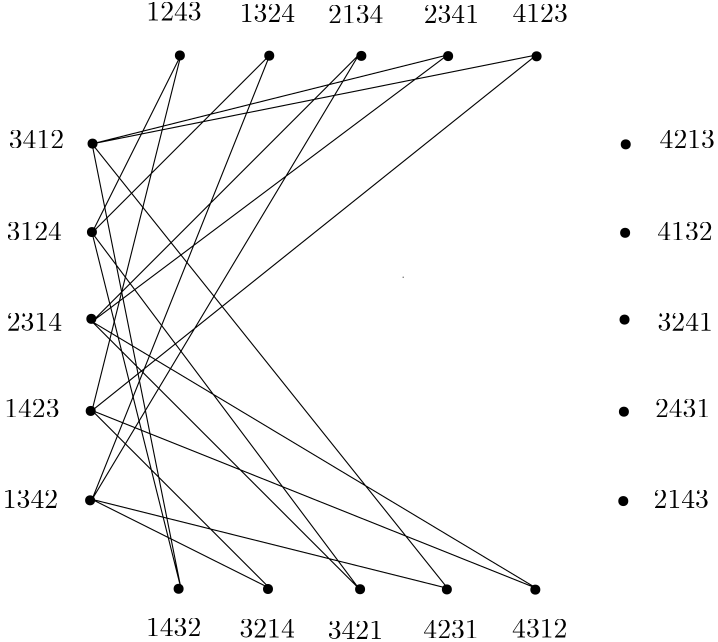 <?xml version="1.0"?>
<!DOCTYPE ipe SYSTEM "ipe.dtd">
<ipe version="70218" creator="Ipe 7.2.29">
<info created="D:20250729165640" modified="D:20250802101458"/>
<ipestyle name="basic">
<symbol name="arrow/arc(spx)">
<path stroke="sym-stroke" fill="sym-stroke" pen="sym-pen">
0 0 m
-1 0.333 l
-1 -0.333 l
h
</path>
</symbol>
<symbol name="arrow/farc(spx)">
<path stroke="sym-stroke" fill="white" pen="sym-pen">
0 0 m
-1 0.333 l
-1 -0.333 l
h
</path>
</symbol>
<symbol name="arrow/ptarc(spx)">
<path stroke="sym-stroke" fill="sym-stroke" pen="sym-pen">
0 0 m
-1 0.333 l
-0.8 0 l
-1 -0.333 l
h
</path>
</symbol>
<symbol name="arrow/fptarc(spx)">
<path stroke="sym-stroke" fill="white" pen="sym-pen">
0 0 m
-1 0.333 l
-0.8 0 l
-1 -0.333 l
h
</path>
</symbol>
<symbol name="mark/circle(sx)" transformations="translations">
<path fill="sym-stroke">
0.6 0 0 0.6 0 0 e
0.4 0 0 0.4 0 0 e
</path>
</symbol>
<symbol name="mark/disk(sx)" transformations="translations">
<path fill="sym-stroke">
0.6 0 0 0.6 0 0 e
</path>
</symbol>
<symbol name="mark/fdisk(sfx)" transformations="translations">
<group>
<path fill="sym-fill">
0.5 0 0 0.5 0 0 e
</path>
<path fill="sym-stroke" fillrule="eofill">
0.6 0 0 0.6 0 0 e
0.4 0 0 0.4 0 0 e
</path>
</group>
</symbol>
<symbol name="mark/box(sx)" transformations="translations">
<path fill="sym-stroke" fillrule="eofill">
-0.6 -0.6 m
0.6 -0.6 l
0.6 0.6 l
-0.6 0.6 l
h
-0.4 -0.4 m
0.4 -0.4 l
0.4 0.4 l
-0.4 0.4 l
h
</path>
</symbol>
<symbol name="mark/square(sx)" transformations="translations">
<path fill="sym-stroke">
-0.6 -0.6 m
0.6 -0.6 l
0.6 0.6 l
-0.6 0.6 l
h
</path>
</symbol>
<symbol name="mark/fsquare(sfx)" transformations="translations">
<group>
<path fill="sym-fill">
-0.5 -0.5 m
0.5 -0.5 l
0.5 0.5 l
-0.5 0.5 l
h
</path>
<path fill="sym-stroke" fillrule="eofill">
-0.6 -0.6 m
0.6 -0.6 l
0.6 0.6 l
-0.6 0.6 l
h
-0.4 -0.4 m
0.4 -0.4 l
0.4 0.4 l
-0.4 0.4 l
h
</path>
</group>
</symbol>
<symbol name="mark/cross(sx)" transformations="translations">
<group>
<path fill="sym-stroke">
-0.43 -0.57 m
0.57 0.43 l
0.43 0.57 l
-0.57 -0.43 l
h
</path>
<path fill="sym-stroke">
-0.43 0.57 m
0.57 -0.43 l
0.43 -0.57 l
-0.57 0.43 l
h
</path>
</group>
</symbol>
<symbol name="arrow/fnormal(spx)">
<path stroke="sym-stroke" fill="white" pen="sym-pen">
0 0 m
-1 0.333 l
-1 -0.333 l
h
</path>
</symbol>
<symbol name="arrow/pointed(spx)">
<path stroke="sym-stroke" fill="sym-stroke" pen="sym-pen">
0 0 m
-1 0.333 l
-0.8 0 l
-1 -0.333 l
h
</path>
</symbol>
<symbol name="arrow/fpointed(spx)">
<path stroke="sym-stroke" fill="white" pen="sym-pen">
0 0 m
-1 0.333 l
-0.8 0 l
-1 -0.333 l
h
</path>
</symbol>
<symbol name="arrow/linear(spx)">
<path stroke="sym-stroke" pen="sym-pen">
-1 0.333 m
0 0 l
-1 -0.333 l
</path>
</symbol>
<symbol name="arrow/fdouble(spx)">
<path stroke="sym-stroke" fill="white" pen="sym-pen">
0 0 m
-1 0.333 l
-1 -0.333 l
h
-1 0 m
-2 0.333 l
-2 -0.333 l
h
</path>
</symbol>
<symbol name="arrow/double(spx)">
<path stroke="sym-stroke" fill="sym-stroke" pen="sym-pen">
0 0 m
-1 0.333 l
-1 -0.333 l
h
-1 0 m
-2 0.333 l
-2 -0.333 l
h
</path>
</symbol>
<symbol name="arrow/mid-normal(spx)">
<path stroke="sym-stroke" fill="sym-stroke" pen="sym-pen">
0.5 0 m
-0.5 0.333 l
-0.5 -0.333 l
h
</path>
</symbol>
<symbol name="arrow/mid-fnormal(spx)">
<path stroke="sym-stroke" fill="white" pen="sym-pen">
0.5 0 m
-0.5 0.333 l
-0.5 -0.333 l
h
</path>
</symbol>
<symbol name="arrow/mid-pointed(spx)">
<path stroke="sym-stroke" fill="sym-stroke" pen="sym-pen">
0.5 0 m
-0.5 0.333 l
-0.3 0 l
-0.5 -0.333 l
h
</path>
</symbol>
<symbol name="arrow/mid-fpointed(spx)">
<path stroke="sym-stroke" fill="white" pen="sym-pen">
0.5 0 m
-0.5 0.333 l
-0.3 0 l
-0.5 -0.333 l
h
</path>
</symbol>
<symbol name="arrow/mid-double(spx)">
<path stroke="sym-stroke" fill="sym-stroke" pen="sym-pen">
1 0 m
0 0.333 l
0 -0.333 l
h
0 0 m
-1 0.333 l
-1 -0.333 l
h
</path>
</symbol>
<symbol name="arrow/mid-fdouble(spx)">
<path stroke="sym-stroke" fill="white" pen="sym-pen">
1 0 m
0 0.333 l
0 -0.333 l
h
0 0 m
-1 0.333 l
-1 -0.333 l
h
</path>
</symbol>
<anglesize name="22.5 deg" value="22.5"/>
<anglesize name="30 deg" value="30"/>
<anglesize name="45 deg" value="45"/>
<anglesize name="60 deg" value="60"/>
<anglesize name="90 deg" value="90"/>
<arrowsize name="large" value="10"/>
<arrowsize name="small" value="5"/>
<arrowsize name="tiny" value="3"/>
<color name="blue" value="0 0 1"/>
<color name="brown" value="0.647 0.165 0.165"/>
<color name="darkblue" value="0 0 0.545"/>
<color name="darkcyan" value="0 0.545 0.545"/>
<color name="darkgray" value="0.663"/>
<color name="darkgreen" value="0 0.392 0"/>
<color name="darkmagenta" value="0.545 0 0.545"/>
<color name="darkorange" value="1 0.549 0"/>
<color name="darkred" value="0.545 0 0"/>
<color name="gold" value="1 0.843 0"/>
<color name="gray" value="0.745"/>
<color name="green" value="0 1 0"/>
<color name="lightblue" value="0.678 0.847 0.902"/>
<color name="lightcyan" value="0.878 1 1"/>
<color name="lightgray" value="0.827"/>
<color name="lightgreen" value="0.565 0.933 0.565"/>
<color name="lightyellow" value="1 1 0.878"/>
<color name="navy" value="0 0 0.502"/>
<color name="orange" value="1 0.647 0"/>
<color name="pink" value="1 0.753 0.796"/>
<color name="purple" value="0.627 0.125 0.941"/>
<color name="red" value="1 0 0"/>
<color name="seagreen" value="0.18 0.545 0.341"/>
<color name="turquoise" value="0.251 0.878 0.816"/>
<color name="violet" value="0.933 0.51 0.933"/>
<color name="yellow" value="1 1 0"/>
<dashstyle name="dash dot dotted" value="[4 2 1 2 1 2] 0"/>
<dashstyle name="dash dotted" value="[4 2 1 2] 0"/>
<dashstyle name="dashed" value="[4] 0"/>
<dashstyle name="dotted" value="[1 3] 0"/>
<gridsize name="10 pts (~3.5 mm)" value="10"/>
<gridsize name="14 pts (~5 mm)" value="14"/>
<gridsize name="16 pts (~6 mm)" value="16"/>
<gridsize name="20 pts (~7 mm)" value="20"/>
<gridsize name="28 pts (~10 mm)" value="28"/>
<gridsize name="32 pts (~12 mm)" value="32"/>
<gridsize name="4 pts" value="4"/>
<gridsize name="56 pts (~20 mm)" value="56"/>
<gridsize name="8 pts (~3 mm)" value="8"/>
<opacity name="10%" value="0.1"/>
<opacity name="30%" value="0.3"/>
<opacity name="50%" value="0.5"/>
<opacity name="75%" value="0.75"/>
<pen name="fat" value="1.2"/>
<pen name="heavier" value="0.8"/>
<pen name="ultrafat" value="2"/>
<symbolsize name="large" value="5"/>
<symbolsize name="small" value="2"/>
<symbolsize name="tiny" value="1.1"/>
<textsize name="Huge" value="\Huge"/>
<textsize name="LARGE" value="\LARGE"/>
<textsize name="Large" value="\Large"/>
<textsize name="footnote" value="\footnotesize"/>
<textsize name="huge" value="\huge"/>
<textsize name="large" value="\large"/>
<textsize name="script" value="\scriptsize"/>
<textsize name="small" value="\small"/>
<textsize name="tiny" value="\tiny"/>
<textstyle name="center" begin="\begin{center}" end="\end{center}"/>
<textstyle name="item" begin="\begin{itemize}\item{}" end="\end{itemize}"/>
<textstyle name="itemize" begin="\begin{itemize}" end="\end{itemize}"/>
<tiling name="falling" angle="-60" step="4" width="1"/>
<tiling name="rising" angle="30" step="4" width="1"/>
</ipestyle>
<page>
<layer name="alpha"/>
<view layers="alpha" active="alpha"/>
<use layer="alpha" matrix="1.34453 -0.00319336 0.00319336 1.34453 -89.6048 -141.609" name="mark/disk(sx)" pos="256 320" size="normal" stroke="black"/>
<use matrix="1.34453 -0.00319336 0.00319336 1.34453 -78.9392 -141.634" name="mark/disk(sx)" pos="272 320" size="normal" stroke="black"/>
<use matrix="1.34453 -0.00319336 0.00319336 1.34453 -67.2977 -141.662" name="mark/disk(sx)" pos="288 320" size="normal" stroke="black"/>
<use matrix="1.34453 -0.00319336 0.00319336 1.34453 -57.5673 -141.685" name="mark/disk(sx)" pos="304 320" size="normal" stroke="black"/>
<use matrix="1.34453 -0.00319336 0.00319336 1.34453 -47.2352 -141.71" name="mark/disk(sx)" pos="320 320" size="normal" stroke="black"/>
<use matrix="1.34453 -0.00319336 0.00319336 1.34453 -90.0606 -333.608" name="mark/disk(sx)" pos="256 320" size="normal" stroke="black"/>
<use matrix="1.34453 -0.00319336 0.00319336 1.34453 -79.3956 -333.634" name="mark/disk(sx)" pos="272 320" size="normal" stroke="black"/>
<use matrix="1.34453 -0.00319336 0.00319336 1.34453 -67.7537 -333.661" name="mark/disk(sx)" pos="288 320" size="normal" stroke="black"/>
<use matrix="1.34453 -0.00319336 0.00319336 1.34453 -58.0233 -333.684" name="mark/disk(sx)" pos="304 320" size="normal" stroke="black"/>
<use matrix="1.34453 -0.00319336 0.00319336 1.34453 -47.6911 -333.709" name="mark/disk(sx)" pos="320 320" size="normal" stroke="black"/>
<use matrix="0.00925206 1.3445 -1.3445 0.00925206 651.165 -219.481" name="mark/disk(sx)" pos="256 320" size="normal" stroke="black"/>
<use matrix="0.00925206 1.3445 -1.3445 0.00925206 651.238 -208.816" name="mark/disk(sx)" pos="272 320" size="normal" stroke="black"/>
<use matrix="0.00925206 1.3445 -1.3445 0.00925206 651.318 -197.174" name="mark/disk(sx)" pos="288 320" size="normal" stroke="black"/>
<use matrix="0.00925206 1.3445 -1.3445 0.00925206 651.385 -187.444" name="mark/disk(sx)" pos="304 320" size="normal" stroke="black"/>
<use matrix="0.00925206 1.3445 -1.3445 0.00925206 651.456 -177.112" name="mark/disk(sx)" pos="320 320" size="normal" stroke="black"/>
<use matrix="0.00925207 1.3445 -1.3445 0.00925207 843.116 -219.75" name="mark/disk(sx)" pos="256 320" size="normal" stroke="black"/>
<use matrix="0.00925207 1.3445 -1.3445 0.00925207 843.19 -209.086" name="mark/disk(sx)" pos="272 320" size="normal" stroke="black"/>
<use matrix="0.00925207 1.3445 -1.3445 0.00925207 843.27 -197.445" name="mark/disk(sx)" pos="288 320" size="normal" stroke="black"/>
<use matrix="0.00925207 1.3445 -1.3445 0.00925207 843.337 -187.714" name="mark/disk(sx)" pos="304 320" size="normal" stroke="black"/>
<use matrix="0.00925207 1.3445 -1.3445 0.00925207 843.408 -177.382" name="mark/disk(sx)" pos="320 320" size="normal" stroke="black"/>
<path matrix="0.999997 -0.00237507 0.00237507 0.999997 31.3789 -31.646" stroke="black">
254.475 320.825 m
256.037 319.778 l
</path>
<text matrix="0.999997 -0.00237507 0.00237507 0.999997 46.9261 -13.7247" transformations="translations" pos="195.865 314.56" stroke="black" type="label" width="19.925" height="6.42" depth="0" valign="baseline">1243</text>
<text matrix="0.999997 -0.00237507 0.00237507 0.999997 80.5674 -14.2351" transformations="translations" pos="195.865 314.56" stroke="black" type="label" width="19.925" height="6.42" depth="0" valign="baseline">1324</text>
<text matrix="0.999997 -0.00237507 0.00237507 0.999997 112.347 -14.7385" transformations="translations" pos="195.865 314.56" stroke="black" type="label" width="19.925" height="6.42" depth="0" valign="baseline">2134</text>
<text matrix="0.999997 -0.00237507 0.00237507 0.999997 146.778 -14.5491" transformations="translations" pos="195.865 314.56" stroke="black" type="label" width="19.925" height="6.42" depth="0" valign="baseline">2341</text>
<text matrix="0.999997 -0.00237507 0.00237507 0.999997 178.727 -14.1971" transformations="translations" pos="195.865 314.56" stroke="black" type="label" width="19.925" height="6.42" depth="0" valign="baseline">4123</text>
<text matrix="0.999997 -0.00237507 0.00237507 0.999997 -2.58726 -59.7203" transformations="translations" pos="195.865 314.56" stroke="black" type="label" width="19.925" height="6.42" depth="0" valign="baseline">3412</text>
<text matrix="0.999997 -0.00237507 0.00237507 0.999997 -3.40426 -92.8664" transformations="translations" pos="195.865 314.56" stroke="black" type="label" width="19.925" height="6.42" depth="0" valign="baseline">3124</text>
<text matrix="0.999997 -0.00237507 0.00237507 0.999997 -3.32786 -125.419" transformations="translations" pos="195.865 314.56" stroke="black" type="label" width="19.925" height="6.42" depth="0" valign="baseline">2314</text>
<text matrix="0.999997 -0.00237507 0.00237507 0.999997 -4.24356 -156.601" transformations="translations" pos="195.865 314.56" stroke="black" type="label" width="19.925" height="6.42" depth="0" valign="baseline">1423</text>
<text matrix="0.999997 -0.00237507 0.00237507 0.999997 -4.74876 -189.185" transformations="translations" pos="195.865 314.56" stroke="black" type="label" width="19.925" height="6.42" depth="0" valign="baseline">1342</text>
<text matrix="0.999997 -0.00237507 0.00237507 0.999997 231.688 -59.7098" transformations="translations" pos="195.865 314.56" stroke="black" type="label" width="19.925" height="6.42" depth="0" valign="baseline">4213</text>
<text matrix="0.999997 -0.00237507 0.00237507 0.999997 230.871 -92.8561" transformations="translations" pos="195.865 314.56" stroke="black" type="label" width="19.925" height="6.42" depth="0" valign="baseline">4132</text>
<text matrix="0.999997 -0.00237507 0.00237507 0.999997 230.948 -125.408" transformations="translations" pos="195.865 314.56" stroke="black" type="label" width="19.925" height="6.42" depth="0" valign="baseline">3241</text>
<text matrix="0.999997 -0.00237507 0.00237507 0.999997 230.032 -156.59" transformations="translations" pos="195.865 314.56" stroke="black" type="label" width="19.925" height="6.42" depth="0" valign="baseline">2431</text>
<text matrix="0.999997 -0.00237507 0.00237507 0.999997 229.527 -189.174" transformations="translations" pos="195.865 314.56" stroke="black" type="label" width="19.925" height="6.42" depth="0" valign="baseline">2143</text>
<text matrix="0.999997 -0.00237507 0.00237507 0.999997 46.7885 -235.336" transformations="translations" pos="195.865 314.56" stroke="black" type="label" width="19.925" height="6.42" depth="0" valign="baseline">1432</text>
<text matrix="0.999997 -0.00237507 0.00237507 0.999997 80.4297 -235.846" transformations="translations" pos="195.865 314.56" stroke="black" type="label" width="19.925" height="6.42" depth="0" valign="baseline">3214</text>
<text matrix="0.999997 -0.00237507 0.00237507 0.999997 112.209 -236.349" transformations="translations" pos="195.865 314.56" stroke="black" type="label" width="19.925" height="6.42" depth="0" valign="baseline">3421</text>
<text matrix="0.999997 -0.00237507 0.00237507 0.999997 146.64 -236.16" transformations="translations" pos="195.865 314.56" stroke="black" type="label" width="19.925" height="6.42" depth="0" valign="baseline">4231</text>
<text matrix="0.999997 -0.00237507 0.00237507 0.999997 178.589 -235.808" transformations="translations" pos="195.865 314.56" stroke="black" type="label" width="19.925" height="6.42" depth="0" valign="baseline">4312</text>
<path stroke="black">
224 256 m
352 288 l
224 192 l
320 288 l
224 128 l
288 288 l
224 224 l
256 288 l
224 160 l
384 288 l
224 256 l
224 256 l
</path>
<path stroke="black" cap="1">
336 208 m
336 208 l
</path>
<path matrix="-0 1 -1 -0 512 -128" stroke="black">
224 256 m
352 288 l
224 192 l
320 288 l
224 128 l
288 288 l
224 224 l
256 288 l
224 160 l
384 288 l
224 256 l
224 256 l
</path>
</page>
</ipe>
